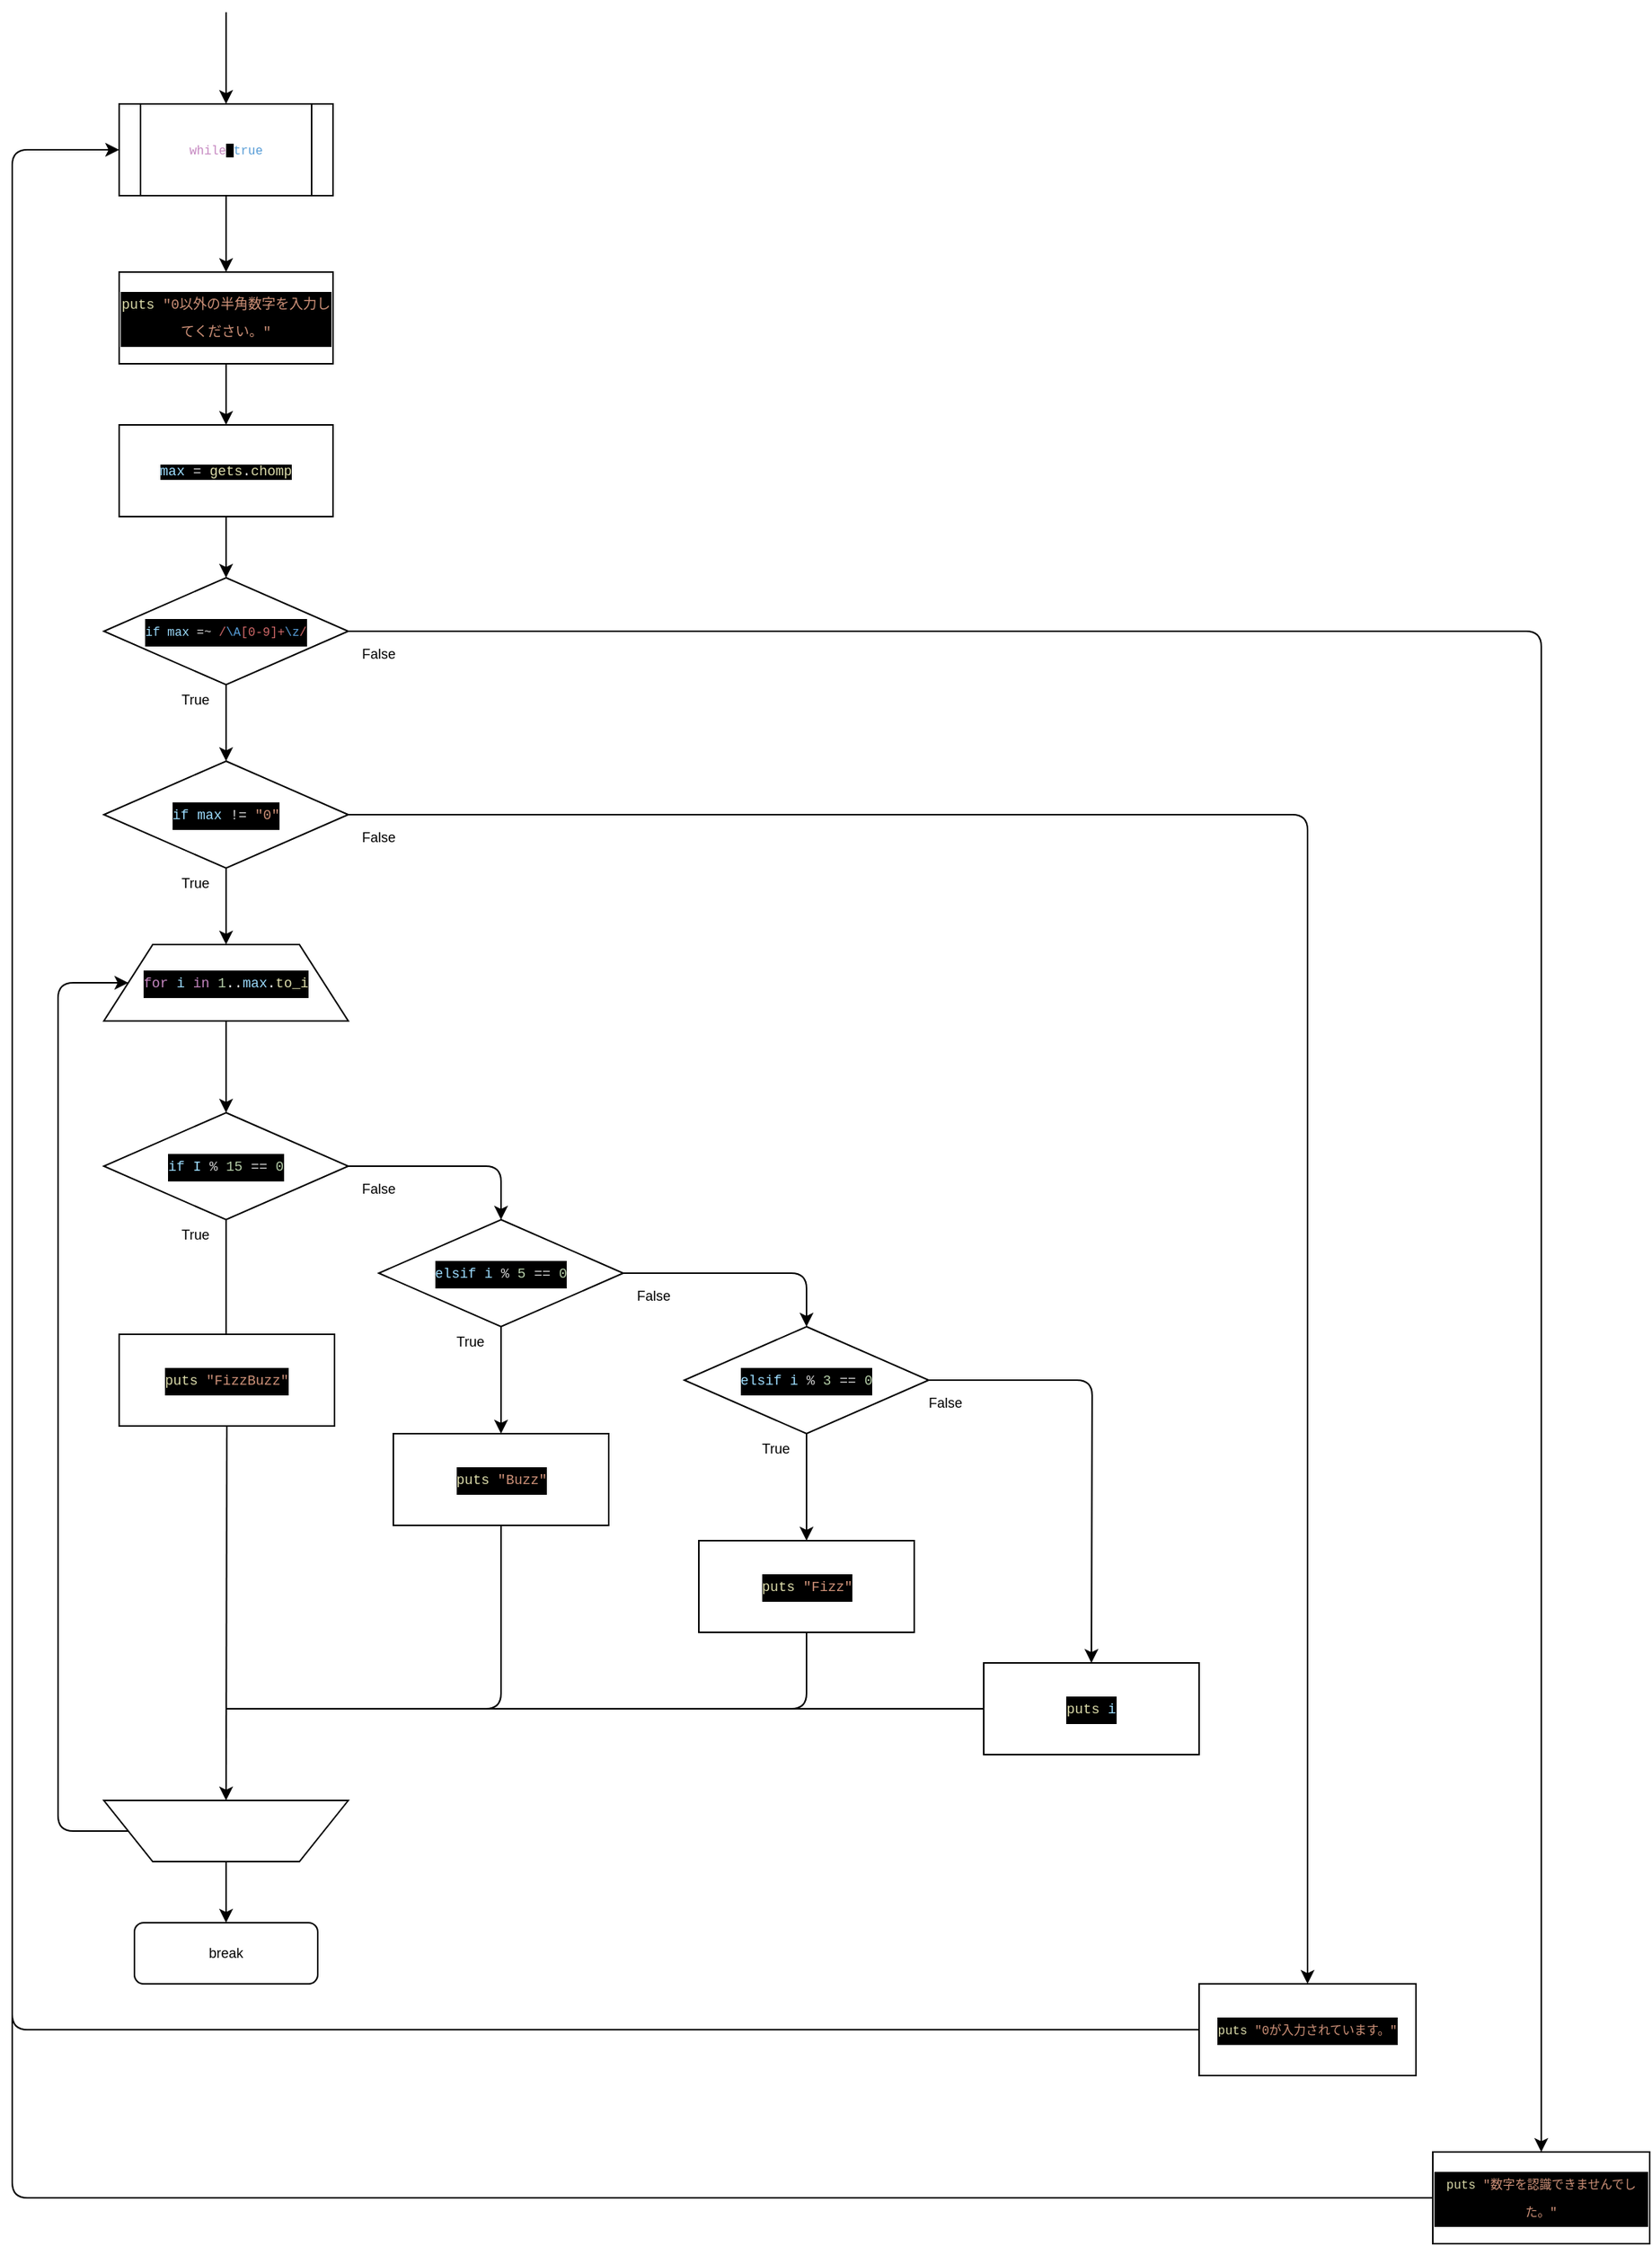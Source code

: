 <mxfile version="13.1.3">
    <diagram id="6hGFLwfOUW9BJ-s0fimq" name="Page-1">
        <mxGraphModel dx="663" dy="508" grid="1" gridSize="10" guides="1" tooltips="1" connect="1" arrows="1" fold="1" page="0" pageScale="1" pageWidth="827" pageHeight="1169" math="0" shadow="0">
            <root>
                <mxCell id="0"/>
                <mxCell id="1" parent="0"/>
                <mxCell id="3" value="" style="endArrow=classic;html=1;fontSize=9;entryX=0.5;entryY=0;entryDx=0;entryDy=0;" parent="1" edge="1">
                    <mxGeometry width="50" height="50" relative="1" as="geometry">
                        <mxPoint x="190" y="10" as="sourcePoint"/>
                        <mxPoint x="190" y="70" as="targetPoint"/>
                    </mxGeometry>
                </mxCell>
                <mxCell id="8" value="" style="endArrow=classic;html=1;exitX=0.5;exitY=1;exitDx=0;exitDy=0;fontSize=9;" edge="1" parent="1">
                    <mxGeometry width="50" height="50" relative="1" as="geometry">
                        <mxPoint x="190" y="130" as="sourcePoint"/>
                        <mxPoint x="190" y="180" as="targetPoint"/>
                    </mxGeometry>
                </mxCell>
                <mxCell id="12" value="" style="edgeStyle=orthogonalEdgeStyle;rounded=0;orthogonalLoop=1;jettySize=auto;html=1;fontSize=9;" edge="1" parent="1" source="10" target="11">
                    <mxGeometry relative="1" as="geometry"/>
                </mxCell>
                <mxCell id="10" value="&lt;div style=&quot;color: rgb(255, 255, 255); background-color: rgb(0, 0, 0); font-family: menlo, monaco, &amp;quot;courier new&amp;quot;, monospace; line-height: 18px; font-size: 9px;&quot;&gt;  &lt;span style=&quot;color: rgb(220, 220, 170); font-size: 9px;&quot;&gt;puts&lt;/span&gt; &lt;span style=&quot;color: rgb(206, 145, 120); font-size: 9px;&quot;&gt;&quot;0以外の半角数字を入力してください。&quot;&lt;br style=&quot;font-size: 9px;&quot;&gt;&lt;/span&gt;&lt;/div&gt;" style="rounded=0;whiteSpace=wrap;html=1;fontSize=9;" vertex="1" parent="1">
                    <mxGeometry x="120" y="180" width="140" height="60" as="geometry"/>
                </mxCell>
                <mxCell id="11" value="&lt;span style=&quot;font-family: menlo, monaco, &amp;quot;courier new&amp;quot;, monospace; background-color: rgb(0, 0, 0); color: rgb(156, 220, 254); font-size: 9px;&quot;&gt;max&lt;/span&gt;&lt;span style=&quot;color: rgb(255, 255, 255); font-family: menlo, monaco, &amp;quot;courier new&amp;quot;, monospace; background-color: rgb(0, 0, 0); font-size: 9px;&quot;&gt;&amp;nbsp;&lt;/span&gt;&lt;span style=&quot;font-family: menlo, monaco, &amp;quot;courier new&amp;quot;, monospace; background-color: rgb(0, 0, 0); color: rgb(212, 212, 212); font-size: 9px;&quot;&gt;=&lt;/span&gt;&lt;span style=&quot;color: rgb(255, 255, 255); font-family: menlo, monaco, &amp;quot;courier new&amp;quot;, monospace; background-color: rgb(0, 0, 0); font-size: 9px;&quot;&gt;&amp;nbsp;&lt;/span&gt;&lt;span style=&quot;font-family: menlo, monaco, &amp;quot;courier new&amp;quot;, monospace; background-color: rgb(0, 0, 0); color: rgb(220, 220, 170); font-size: 9px;&quot;&gt;gets&lt;/span&gt;&lt;span style=&quot;color: rgb(255, 255, 255); font-family: menlo, monaco, &amp;quot;courier new&amp;quot;, monospace; background-color: rgb(0, 0, 0); font-size: 9px;&quot;&gt;.&lt;/span&gt;&lt;span style=&quot;font-family: menlo, monaco, &amp;quot;courier new&amp;quot;, monospace; background-color: rgb(0, 0, 0); color: rgb(220, 220, 170); font-size: 9px;&quot;&gt;chomp&lt;/span&gt;" style="rounded=0;whiteSpace=wrap;html=1;fontSize=9;" vertex="1" parent="1">
                    <mxGeometry x="120" y="280" width="140" height="60" as="geometry"/>
                </mxCell>
                <mxCell id="13" value="&lt;div style=&quot;color: rgb(255, 255, 255); background-color: rgb(0, 0, 0); font-family: menlo, monaco, &amp;quot;courier new&amp;quot;, monospace; line-height: 18px; font-size: 8px;&quot;&gt;&lt;span style=&quot;color: rgb(156, 220, 254); font-size: 8px;&quot;&gt;if max&lt;/span&gt; &lt;span style=&quot;color: rgb(212, 212, 212); font-size: 8px;&quot;&gt;=~&lt;/span&gt; &lt;span style=&quot;color: rgb(209, 105, 105); font-size: 8px;&quot;&gt;/&lt;/span&gt;&lt;span style=&quot;color: rgb(86, 156, 214); font-size: 8px;&quot;&gt;\A&lt;/span&gt;&lt;span style=&quot;color: rgb(209, 105, 105); font-size: 8px;&quot;&gt;[0-9]+&lt;/span&gt;&lt;span style=&quot;color: rgb(86, 156, 214); font-size: 8px;&quot;&gt;\z&lt;/span&gt;&lt;span style=&quot;color: rgb(209, 105, 105); font-size: 8px;&quot;&gt;/&lt;/span&gt; &lt;/div&gt;" style="rhombus;whiteSpace=wrap;html=1;fontSize=8;" vertex="1" parent="1">
                    <mxGeometry x="110" y="380" width="160" height="70" as="geometry"/>
                </mxCell>
                <mxCell id="15" value="" style="endArrow=classic;html=1;exitX=0.5;exitY=1;exitDx=0;exitDy=0;fontSize=9;" edge="1" parent="1" source="11" target="13">
                    <mxGeometry width="50" height="50" relative="1" as="geometry">
                        <mxPoint x="220" y="350" as="sourcePoint"/>
                        <mxPoint x="270" y="300" as="targetPoint"/>
                    </mxGeometry>
                </mxCell>
                <mxCell id="16" value="" style="endArrow=classic;html=1;fontSize=9;exitX=0.5;exitY=1;exitDx=0;exitDy=0;entryX=0.5;entryY=0;entryDx=0;entryDy=0;" edge="1" parent="1" source="13" target="17">
                    <mxGeometry width="50" height="50" relative="1" as="geometry">
                        <mxPoint x="220" y="390" as="sourcePoint"/>
                        <mxPoint x="190" y="510" as="targetPoint"/>
                    </mxGeometry>
                </mxCell>
                <mxCell id="17" value="&lt;div style=&quot;color: rgb(255 , 255 , 255) ; background-color: rgb(0 , 0 , 0) ; font-family: &amp;#34;menlo&amp;#34; , &amp;#34;monaco&amp;#34; , &amp;#34;courier new&amp;#34; , monospace ; line-height: 18px ; font-size: 9px&quot;&gt;&lt;div style=&quot;font-family: &amp;#34;menlo&amp;#34; , &amp;#34;monaco&amp;#34; , &amp;#34;courier new&amp;#34; , monospace ; font-size: 9px ; line-height: 18px&quot;&gt;&lt;span style=&quot;color: rgb(156 , 220 , 254) ; font-size: 9px&quot;&gt;if max&lt;/span&gt; &lt;span style=&quot;color: rgb(212 , 212 , 212) ; font-size: 9px&quot;&gt;!=&lt;/span&gt; &lt;span style=&quot;color: rgb(206 , 145 , 120) ; font-size: 9px&quot;&gt;&quot;0&quot;&lt;/span&gt;&lt;/div&gt;&lt;/div&gt;" style="rhombus;whiteSpace=wrap;html=1;fontSize=9;" vertex="1" parent="1">
                    <mxGeometry x="110" y="500" width="160" height="70" as="geometry"/>
                </mxCell>
                <mxCell id="18" value="&lt;div style=&quot;color: rgb(255, 255, 255); background-color: rgb(0, 0, 0); font-family: menlo, monaco, &amp;quot;courier new&amp;quot;, monospace; font-size: 9px; line-height: 18px;&quot;&gt;&lt;span style=&quot;color: rgb(197, 134, 192); font-size: 9px;&quot;&gt;for&lt;/span&gt; &lt;span style=&quot;color: rgb(156, 220, 254); font-size: 9px;&quot;&gt;i&lt;/span&gt; &lt;span style=&quot;color: rgb(197, 134, 192); font-size: 9px;&quot;&gt;in&lt;/span&gt; &lt;span style=&quot;color: rgb(181, 206, 168); font-size: 9px;&quot;&gt;1&lt;/span&gt;..&lt;span style=&quot;color: rgb(156, 220, 254); font-size: 9px;&quot;&gt;max&lt;/span&gt;.&lt;span style=&quot;color: rgb(220, 220, 170); font-size: 9px;&quot;&gt;to_i&lt;/span&gt;&lt;/div&gt;" style="shape=trapezoid;perimeter=trapezoidPerimeter;whiteSpace=wrap;html=1;fontSize=9;" vertex="1" parent="1">
                    <mxGeometry x="110" y="620" width="160" height="50" as="geometry"/>
                </mxCell>
                <mxCell id="19" value="" style="endArrow=classic;html=1;fontSize=9;exitX=0.5;exitY=1;exitDx=0;exitDy=0;entryX=0.5;entryY=0;entryDx=0;entryDy=0;" edge="1" parent="1" source="17" target="18">
                    <mxGeometry width="50" height="50" relative="1" as="geometry">
                        <mxPoint x="270" y="510" as="sourcePoint"/>
                        <mxPoint x="320" y="460" as="targetPoint"/>
                    </mxGeometry>
                </mxCell>
                <mxCell id="20" value="True" style="text;html=1;strokeColor=none;fillColor=none;align=center;verticalAlign=middle;whiteSpace=wrap;rounded=0;fontSize=9;" vertex="1" parent="1">
                    <mxGeometry x="150" y="450" width="40" height="20" as="geometry"/>
                </mxCell>
                <mxCell id="21" value="True" style="text;html=1;strokeColor=none;fillColor=none;align=center;verticalAlign=middle;whiteSpace=wrap;rounded=0;fontSize=9;" vertex="1" parent="1">
                    <mxGeometry x="150" y="570" width="40" height="20" as="geometry"/>
                </mxCell>
                <mxCell id="22" value="&lt;div style=&quot;color: rgb(255 , 255 , 255) ; background-color: rgb(0 , 0 , 0) ; font-family: &amp;#34;menlo&amp;#34; , &amp;#34;monaco&amp;#34; , &amp;#34;courier new&amp;#34; , monospace ; line-height: 18px ; font-size: 9px&quot;&gt;&lt;div style=&quot;font-family: &amp;#34;menlo&amp;#34; , &amp;#34;monaco&amp;#34; , &amp;#34;courier new&amp;#34; , monospace ; font-size: 9px ; line-height: 18px&quot;&gt;&lt;div style=&quot;font-family: &amp;#34;menlo&amp;#34; , &amp;#34;monaco&amp;#34; , &amp;#34;courier new&amp;#34; , monospace ; line-height: 18px ; font-size: 9px&quot;&gt;&lt;span style=&quot;color: rgb(156 , 220 , 254) ; font-size: 9px&quot;&gt;if I&lt;/span&gt;&amp;nbsp;&lt;span style=&quot;color: rgb(212 , 212 , 212) ; font-size: 9px&quot;&gt;%&lt;/span&gt; &lt;span style=&quot;color: rgb(181 , 206 , 168) ; font-size: 9px&quot;&gt;15&lt;/span&gt; &lt;span style=&quot;color: rgb(212 , 212 , 212) ; font-size: 9px&quot;&gt;==&lt;/span&gt; &lt;span style=&quot;color: rgb(181 , 206 , 168) ; font-size: 9px&quot;&gt;0&lt;/span&gt;&lt;/div&gt;&lt;/div&gt;&lt;/div&gt;" style="rhombus;whiteSpace=wrap;html=1;fontSize=9;" vertex="1" parent="1">
                    <mxGeometry x="110" y="730" width="160" height="70" as="geometry"/>
                </mxCell>
                <mxCell id="25" value="" style="endArrow=classic;html=1;fontSize=9;exitX=0.5;exitY=1;exitDx=0;exitDy=0;" edge="1" parent="1" source="18">
                    <mxGeometry width="50" height="50" relative="1" as="geometry">
                        <mxPoint x="200" y="590" as="sourcePoint"/>
                        <mxPoint x="190" y="730" as="targetPoint"/>
                    </mxGeometry>
                </mxCell>
                <mxCell id="26" value="" style="endArrow=classic;html=1;fontSize=9;exitX=0.5;exitY=1;exitDx=0;exitDy=0;" edge="1" parent="1" source="22">
                    <mxGeometry width="50" height="50" relative="1" as="geometry">
                        <mxPoint x="190" y="800" as="sourcePoint"/>
                        <mxPoint x="190" y="900" as="targetPoint"/>
                    </mxGeometry>
                </mxCell>
                <mxCell id="27" value="True" style="text;html=1;strokeColor=none;fillColor=none;align=center;verticalAlign=middle;whiteSpace=wrap;rounded=0;fontSize=9;" vertex="1" parent="1">
                    <mxGeometry x="150" y="800" width="40" height="20" as="geometry"/>
                </mxCell>
                <mxCell id="28" value="&lt;div style=&quot;color: rgb(255 , 255 , 255) ; background-color: rgb(0 , 0 , 0) ; font-family: &amp;#34;menlo&amp;#34; , &amp;#34;monaco&amp;#34; , &amp;#34;courier new&amp;#34; , monospace ; line-height: 18px ; font-size: 9px&quot;&gt;&lt;div style=&quot;font-family: &amp;#34;menlo&amp;#34; , &amp;#34;monaco&amp;#34; , &amp;#34;courier new&amp;#34; , monospace ; font-size: 9px ; line-height: 18px&quot;&gt;&lt;div style=&quot;font-family: &amp;#34;menlo&amp;#34; , &amp;#34;monaco&amp;#34; , &amp;#34;courier new&amp;#34; , monospace ; line-height: 18px ; font-size: 9px&quot;&gt;&lt;span style=&quot;color: rgb(156 , 220 , 254) ; font-size: 9px&quot;&gt;elsif i&lt;/span&gt;&amp;nbsp;&lt;span style=&quot;color: rgb(212 , 212 , 212) ; font-size: 9px&quot;&gt;%&lt;/span&gt; &lt;span style=&quot;color: rgb(181 , 206 , 168) ; font-size: 9px&quot;&gt;5&lt;/span&gt; &lt;span style=&quot;color: rgb(212 , 212 , 212) ; font-size: 9px&quot;&gt;==&lt;/span&gt; &lt;span style=&quot;color: rgb(181 , 206 , 168) ; font-size: 9px&quot;&gt;0&lt;/span&gt;&lt;/div&gt;&lt;/div&gt;&lt;/div&gt;" style="rhombus;whiteSpace=wrap;html=1;fontSize=9;" vertex="1" parent="1">
                    <mxGeometry x="290" y="800" width="160" height="70" as="geometry"/>
                </mxCell>
                <mxCell id="30" value="True" style="text;html=1;strokeColor=none;fillColor=none;align=center;verticalAlign=middle;whiteSpace=wrap;rounded=0;fontSize=9;" vertex="1" parent="1">
                    <mxGeometry x="330" y="870" width="40" height="20" as="geometry"/>
                </mxCell>
                <mxCell id="34" value="&lt;div style=&quot;background-color: rgb(0 , 0 , 0) ; font-family: &amp;#34;menlo&amp;#34; , &amp;#34;monaco&amp;#34; , &amp;#34;courier new&amp;#34; , monospace ; line-height: 18px ; font-size: 9px&quot;&gt;&lt;div style=&quot;font-family: &amp;#34;menlo&amp;#34; , &amp;#34;monaco&amp;#34; , &amp;#34;courier new&amp;#34; , monospace ; font-size: 9px ; line-height: 18px&quot;&gt;&lt;div style=&quot;font-family: &amp;#34;menlo&amp;#34; , &amp;#34;monaco&amp;#34; , &amp;#34;courier new&amp;#34; , monospace ; line-height: 18px ; font-size: 9px&quot;&gt;&lt;span style=&quot;color: rgb(156 , 220 , 254) ; font-size: 9px&quot;&gt;elsif i&lt;/span&gt;&lt;font color=&quot;#ffffff&quot;&gt;&amp;nbsp;&lt;/font&gt;&lt;span style=&quot;color: rgb(212 , 212 , 212) ; font-size: 9px&quot;&gt;%&lt;/span&gt;&lt;font color=&quot;#ffffff&quot;&gt;&amp;nbsp;&lt;/font&gt;&lt;font color=&quot;#b5cea8&quot;&gt;3&lt;/font&gt;&lt;font color=&quot;#ffffff&quot;&gt;&amp;nbsp;&lt;/font&gt;&lt;span style=&quot;color: rgb(212 , 212 , 212) ; font-size: 9px&quot;&gt;==&lt;/span&gt; &lt;span style=&quot;color: rgb(181 , 206 , 168) ; font-size: 9px&quot;&gt;0&lt;/span&gt;&lt;/div&gt;&lt;/div&gt;&lt;/div&gt;" style="rhombus;whiteSpace=wrap;html=1;fontSize=9;" vertex="1" parent="1">
                    <mxGeometry x="490" y="870" width="160" height="70" as="geometry"/>
                </mxCell>
                <mxCell id="35" value="" style="endArrow=classic;html=1;fontSize=9;exitX=0.5;exitY=1;exitDx=0;exitDy=0;entryX=0.5;entryY=0;entryDx=0;entryDy=0;" edge="1" parent="1" source="34" target="45">
                    <mxGeometry width="50" height="50" relative="1" as="geometry">
                        <mxPoint x="570" y="940" as="sourcePoint"/>
                        <mxPoint x="570" y="990" as="targetPoint"/>
                    </mxGeometry>
                </mxCell>
                <mxCell id="36" value="True" style="text;html=1;strokeColor=none;fillColor=none;align=center;verticalAlign=middle;whiteSpace=wrap;rounded=0;fontSize=9;" vertex="1" parent="1">
                    <mxGeometry x="530" y="940" width="40" height="20" as="geometry"/>
                </mxCell>
                <mxCell id="37" value="" style="shape=trapezoid;perimeter=trapezoidPerimeter;whiteSpace=wrap;html=1;fontSize=9;rotation=-180;" vertex="1" parent="1">
                    <mxGeometry x="110" y="1180" width="160" height="40" as="geometry"/>
                </mxCell>
                <mxCell id="38" value="&lt;div style=&quot;color: rgb(255, 255, 255); background-color: rgb(0, 0, 0); font-family: menlo, monaco, &amp;quot;courier new&amp;quot;, monospace; font-size: 9px; line-height: 18px;&quot;&gt;&lt;span style=&quot;color: rgb(220, 220, 170); font-size: 9px;&quot;&gt;puts&lt;/span&gt; &lt;span style=&quot;color: rgb(206, 145, 120); font-size: 9px;&quot;&gt;&quot;FizzBuzz&quot;&lt;/span&gt;&lt;/div&gt;" style="rounded=0;whiteSpace=wrap;html=1;fontSize=9;" vertex="1" parent="1">
                    <mxGeometry x="120" y="875" width="141" height="60" as="geometry"/>
                </mxCell>
                <mxCell id="43" value="" style="endArrow=classic;html=1;fontSize=9;exitX=0.5;exitY=1;exitDx=0;exitDy=0;entryX=0.5;entryY=1;entryDx=0;entryDy=0;" edge="1" parent="1" source="38" target="37">
                    <mxGeometry width="50" height="50" relative="1" as="geometry">
                        <mxPoint x="200" y="810" as="sourcePoint"/>
                        <mxPoint x="200" y="910" as="targetPoint"/>
                    </mxGeometry>
                </mxCell>
                <mxCell id="44" value="&lt;div style=&quot;color: rgb(255 , 255 , 255) ; background-color: rgb(0 , 0 , 0) ; font-family: &amp;#34;menlo&amp;#34; , &amp;#34;monaco&amp;#34; , &amp;#34;courier new&amp;#34; , monospace ; font-size: 9px ; line-height: 18px&quot;&gt;&lt;span style=&quot;color: rgb(220 , 220 , 170) ; font-size: 9px&quot;&gt;puts&lt;/span&gt; &lt;span style=&quot;color: rgb(206 , 145 , 120) ; font-size: 9px&quot;&gt;&quot;Buzz&quot;&lt;/span&gt;&lt;/div&gt;" style="rounded=0;whiteSpace=wrap;html=1;fontSize=9;" vertex="1" parent="1">
                    <mxGeometry x="299.5" y="940" width="141" height="60" as="geometry"/>
                </mxCell>
                <mxCell id="45" value="&lt;div style=&quot;color: rgb(255 , 255 , 255) ; background-color: rgb(0 , 0 , 0) ; font-family: &amp;#34;menlo&amp;#34; , &amp;#34;monaco&amp;#34; , &amp;#34;courier new&amp;#34; , monospace ; font-size: 9px ; line-height: 18px&quot;&gt;&lt;span style=&quot;color: rgb(220 , 220 , 170) ; font-size: 9px&quot;&gt;puts&lt;/span&gt; &lt;span style=&quot;color: rgb(206 , 145 , 120) ; font-size: 9px&quot;&gt;&quot;Fizz&quot;&lt;/span&gt;&lt;/div&gt;" style="rounded=0;whiteSpace=wrap;html=1;fontSize=9;" vertex="1" parent="1">
                    <mxGeometry x="499.5" y="1010" width="141" height="60" as="geometry"/>
                </mxCell>
                <mxCell id="47" value="" style="endArrow=classic;html=1;fontSize=9;exitX=0.5;exitY=1;exitDx=0;exitDy=0;" edge="1" parent="1" source="28" target="44">
                    <mxGeometry width="50" height="50" relative="1" as="geometry">
                        <mxPoint x="560.5" y="950" as="sourcePoint"/>
                        <mxPoint x="560.5" y="1040" as="targetPoint"/>
                    </mxGeometry>
                </mxCell>
                <mxCell id="48" value="" style="endArrow=classic;html=1;fontSize=9;entryX=0.5;entryY=0;entryDx=0;entryDy=0;" edge="1" parent="1" target="28">
                    <mxGeometry width="50" height="50" relative="1" as="geometry">
                        <mxPoint x="270" y="765" as="sourcePoint"/>
                        <mxPoint x="380" y="970" as="targetPoint"/>
                        <Array as="points">
                            <mxPoint x="370" y="765"/>
                        </Array>
                    </mxGeometry>
                </mxCell>
                <mxCell id="49" value="False" style="text;html=1;strokeColor=none;fillColor=none;align=center;verticalAlign=middle;whiteSpace=wrap;rounded=0;fontSize=9;" vertex="1" parent="1">
                    <mxGeometry x="270" y="770" width="40" height="20" as="geometry"/>
                </mxCell>
                <mxCell id="50" value="" style="endArrow=classic;html=1;fontSize=9;exitX=1;exitY=0.5;exitDx=0;exitDy=0;entryX=0.5;entryY=0;entryDx=0;entryDy=0;" edge="1" parent="1">
                    <mxGeometry width="50" height="50" relative="1" as="geometry">
                        <mxPoint x="450" y="835" as="sourcePoint"/>
                        <mxPoint x="570" y="870" as="targetPoint"/>
                        <Array as="points">
                            <mxPoint x="570" y="835"/>
                        </Array>
                    </mxGeometry>
                </mxCell>
                <mxCell id="51" value="False" style="text;html=1;strokeColor=none;fillColor=none;align=center;verticalAlign=middle;whiteSpace=wrap;rounded=0;fontSize=9;" vertex="1" parent="1">
                    <mxGeometry x="450" y="840" width="40" height="20" as="geometry"/>
                </mxCell>
                <mxCell id="53" value="" style="endArrow=none;html=1;fontSize=9;entryX=0.5;entryY=1;entryDx=0;entryDy=0;" edge="1" parent="1" target="44">
                    <mxGeometry width="50" height="50" relative="1" as="geometry">
                        <mxPoint x="190" y="1120" as="sourcePoint"/>
                        <mxPoint x="320" y="940" as="targetPoint"/>
                        <Array as="points">
                            <mxPoint x="370" y="1120"/>
                        </Array>
                    </mxGeometry>
                </mxCell>
                <mxCell id="55" value="" style="endArrow=none;html=1;fontSize=9;entryX=0.5;entryY=1;entryDx=0;entryDy=0;" edge="1" parent="1" target="45">
                    <mxGeometry width="50" height="50" relative="1" as="geometry">
                        <mxPoint x="190" y="1120" as="sourcePoint"/>
                        <mxPoint x="380" y="1030" as="targetPoint"/>
                        <Array as="points">
                            <mxPoint x="370" y="1120"/>
                            <mxPoint x="570" y="1120"/>
                        </Array>
                    </mxGeometry>
                </mxCell>
                <mxCell id="60" value="" style="endArrow=classic;html=1;fontSize=9;entryX=0.5;entryY=0;entryDx=0;entryDy=0;exitX=1;exitY=0.5;exitDx=0;exitDy=0;" edge="1" parent="1" source="34" target="61">
                    <mxGeometry width="50" height="50" relative="1" as="geometry">
                        <mxPoint x="747" y="910" as="sourcePoint"/>
                        <mxPoint x="747" y="1070" as="targetPoint"/>
                        <Array as="points">
                            <mxPoint x="757" y="905"/>
                        </Array>
                    </mxGeometry>
                </mxCell>
                <mxCell id="61" value="&lt;div style=&quot;color: rgb(255, 255, 255); background-color: rgb(0, 0, 0); font-family: menlo, monaco, &amp;quot;courier new&amp;quot;, monospace; font-size: 9px; line-height: 18px;&quot;&gt;&lt;div style=&quot;font-family: menlo, monaco, &amp;quot;courier new&amp;quot;, monospace; font-size: 9px; line-height: 18px;&quot;&gt;&lt;span style=&quot;color: rgb(220, 220, 170); font-size: 9px;&quot;&gt;puts&lt;/span&gt; &lt;span style=&quot;color: rgb(156, 220, 254); font-size: 9px;&quot;&gt;i&lt;/span&gt;&lt;/div&gt;&lt;/div&gt;" style="rounded=0;whiteSpace=wrap;html=1;fontSize=9;" vertex="1" parent="1">
                    <mxGeometry x="686" y="1090" width="141" height="60" as="geometry"/>
                </mxCell>
                <mxCell id="62" value="" style="endArrow=none;html=1;fontSize=9;entryX=0;entryY=0.5;entryDx=0;entryDy=0;" edge="1" parent="1" target="61">
                    <mxGeometry width="50" height="50" relative="1" as="geometry">
                        <mxPoint x="190" y="1120" as="sourcePoint"/>
                        <mxPoint x="580.0" y="1080" as="targetPoint"/>
                        <Array as="points"/>
                    </mxGeometry>
                </mxCell>
                <mxCell id="63" value="False" style="text;html=1;strokeColor=none;fillColor=none;align=center;verticalAlign=middle;whiteSpace=wrap;rounded=0;fontSize=9;" vertex="1" parent="1">
                    <mxGeometry x="640.5" y="910" width="40" height="20" as="geometry"/>
                </mxCell>
                <mxCell id="64" value="" style="endArrow=classic;html=1;fontSize=9;exitX=1;exitY=0.5;exitDx=0;exitDy=0;entryX=0;entryY=0.5;entryDx=0;entryDy=0;" edge="1" parent="1" source="37" target="18">
                    <mxGeometry width="50" height="50" relative="1" as="geometry">
                        <mxPoint x="200.5" y="945" as="sourcePoint"/>
                        <mxPoint x="100" y="850" as="targetPoint"/>
                        <Array as="points">
                            <mxPoint x="80" y="1200"/>
                            <mxPoint x="80" y="645"/>
                        </Array>
                    </mxGeometry>
                </mxCell>
                <mxCell id="65" value="break" style="rounded=1;whiteSpace=wrap;html=1;fontSize=9;" vertex="1" parent="1">
                    <mxGeometry x="130" y="1260" width="120" height="40" as="geometry"/>
                </mxCell>
                <mxCell id="66" value="" style="endArrow=classic;html=1;fontSize=9;exitX=0.5;exitY=0;exitDx=0;exitDy=0;entryX=0.5;entryY=0;entryDx=0;entryDy=0;" edge="1" parent="1" source="37" target="65">
                    <mxGeometry width="50" height="50" relative="1" as="geometry">
                        <mxPoint x="200.5" y="945" as="sourcePoint"/>
                        <mxPoint x="200" y="1190" as="targetPoint"/>
                    </mxGeometry>
                </mxCell>
                <mxCell id="67" value="&lt;div style=&quot;color: rgb(255, 255, 255); background-color: rgb(0, 0, 0); font-family: menlo, monaco, &amp;quot;courier new&amp;quot;, monospace; font-size: 8px; line-height: 18px;&quot;&gt;&lt;div style=&quot;font-family: menlo, monaco, &amp;quot;courier new&amp;quot;, monospace; font-size: 8px; line-height: 18px;&quot;&gt;&lt;div style=&quot;font-family: menlo, monaco, &amp;quot;courier new&amp;quot;, monospace; font-size: 8px; line-height: 18px;&quot;&gt;&lt;span style=&quot;color: rgb(220, 220, 170); font-size: 8px;&quot;&gt;puts&lt;/span&gt; &lt;span style=&quot;color: rgb(206, 145, 120); font-size: 8px;&quot;&gt;&quot;0が入力されています。&quot;&lt;/span&gt;&lt;/div&gt;&lt;/div&gt;&lt;/div&gt;" style="rounded=0;whiteSpace=wrap;html=1;fontSize=8;" vertex="1" parent="1">
                    <mxGeometry x="827" y="1300" width="142" height="60" as="geometry"/>
                </mxCell>
                <mxCell id="68" value="&lt;div style=&quot;color: rgb(255, 255, 255); background-color: rgb(0, 0, 0); font-family: menlo, monaco, &amp;quot;courier new&amp;quot;, monospace; font-size: 8px; line-height: 18px;&quot;&gt;&lt;div style=&quot;font-family: menlo, monaco, &amp;quot;courier new&amp;quot;, monospace; font-size: 8px; line-height: 18px;&quot;&gt;&lt;div style=&quot;font-family: menlo, monaco, &amp;quot;courier new&amp;quot;, monospace; font-size: 8px; line-height: 18px;&quot;&gt;&lt;div style=&quot;font-family: menlo, monaco, &amp;quot;courier new&amp;quot;, monospace; line-height: 18px; font-size: 8px;&quot;&gt;&lt;span style=&quot;color: rgb(220, 220, 170); font-size: 8px;&quot;&gt;puts&lt;/span&gt; &lt;span style=&quot;color: rgb(206, 145, 120); font-size: 8px;&quot;&gt;&quot;数字を認識できませんでした。&quot;&lt;/span&gt;&lt;/div&gt;&lt;/div&gt;&lt;/div&gt;&lt;/div&gt;" style="rounded=0;whiteSpace=wrap;html=1;fontSize=8;" vertex="1" parent="1">
                    <mxGeometry x="980" y="1410" width="142" height="60" as="geometry"/>
                </mxCell>
                <mxCell id="69" value="" style="endArrow=classic;html=1;fontSize=9;entryX=0.5;entryY=0;entryDx=0;entryDy=0;exitX=1;exitY=0.5;exitDx=0;exitDy=0;" edge="1" parent="1" source="17" target="67">
                    <mxGeometry width="50" height="50" relative="1" as="geometry">
                        <mxPoint x="660" y="915" as="sourcePoint"/>
                        <mxPoint x="766.5" y="1100" as="targetPoint"/>
                        <Array as="points">
                            <mxPoint x="898" y="535"/>
                        </Array>
                    </mxGeometry>
                </mxCell>
                <mxCell id="70" value="False" style="text;html=1;strokeColor=none;fillColor=none;align=center;verticalAlign=middle;whiteSpace=wrap;rounded=0;fontSize=9;" vertex="1" parent="1">
                    <mxGeometry x="270" y="540" width="40" height="20" as="geometry"/>
                </mxCell>
                <mxCell id="71" value="" style="endArrow=classic;html=1;fontSize=9;exitX=0;exitY=0.5;exitDx=0;exitDy=0;entryX=0;entryY=0.5;entryDx=0;entryDy=0;" edge="1" parent="1" source="67">
                    <mxGeometry width="50" height="50" relative="1" as="geometry">
                        <mxPoint x="136.0" y="1210" as="sourcePoint"/>
                        <mxPoint x="120" y="100" as="targetPoint"/>
                        <Array as="points">
                            <mxPoint x="50" y="1330"/>
                            <mxPoint x="50" y="100"/>
                        </Array>
                    </mxGeometry>
                </mxCell>
                <mxCell id="73" value="" style="endArrow=none;html=1;fontSize=9;entryX=0;entryY=0.5;entryDx=0;entryDy=0;" edge="1" parent="1" target="68">
                    <mxGeometry width="50" height="50" relative="1" as="geometry">
                        <mxPoint x="50" y="1320" as="sourcePoint"/>
                        <mxPoint x="580" y="1080" as="targetPoint"/>
                        <Array as="points">
                            <mxPoint x="50" y="1440"/>
                            <mxPoint x="490" y="1440"/>
                        </Array>
                    </mxGeometry>
                </mxCell>
                <mxCell id="74" value="" style="endArrow=classic;html=1;fontSize=9;entryX=0.5;entryY=0;entryDx=0;entryDy=0;exitX=1;exitY=0.5;exitDx=0;exitDy=0;" edge="1" parent="1" source="13" target="68">
                    <mxGeometry width="50" height="50" relative="1" as="geometry">
                        <mxPoint x="280" y="545" as="sourcePoint"/>
                        <mxPoint x="908" y="1310" as="targetPoint"/>
                        <Array as="points">
                            <mxPoint x="1051" y="415"/>
                        </Array>
                    </mxGeometry>
                </mxCell>
                <mxCell id="79" value="False" style="text;html=1;strokeColor=none;fillColor=none;align=center;verticalAlign=middle;whiteSpace=wrap;rounded=0;fontSize=9;" vertex="1" parent="1">
                    <mxGeometry x="270" y="420" width="40" height="20" as="geometry"/>
                </mxCell>
                <mxCell id="80" value="&lt;span style=&quot;font-family: &amp;#34;menlo&amp;#34; , &amp;#34;monaco&amp;#34; , &amp;#34;courier new&amp;#34; , monospace ; color: rgb(197 , 134 , 192)&quot;&gt;while&lt;/span&gt;&lt;span style=&quot;color: rgb(255 , 255 , 255) ; font-family: &amp;#34;menlo&amp;#34; , &amp;#34;monaco&amp;#34; , &amp;#34;courier new&amp;#34; , monospace ; background-color: rgb(0 , 0 , 0)&quot;&gt;&amp;nbsp;&lt;/span&gt;&lt;span style=&quot;font-family: &amp;#34;menlo&amp;#34; , &amp;#34;monaco&amp;#34; , &amp;#34;courier new&amp;#34; , monospace ; color: rgb(86 , 156 , 214)&quot;&gt;true&lt;/span&gt;" style="shape=process;whiteSpace=wrap;html=1;backgroundOutline=1;fontSize=8;" vertex="1" parent="1">
                    <mxGeometry x="120" y="70" width="140" height="60" as="geometry"/>
                </mxCell>
            </root>
        </mxGraphModel>
    </diagram>
</mxfile>